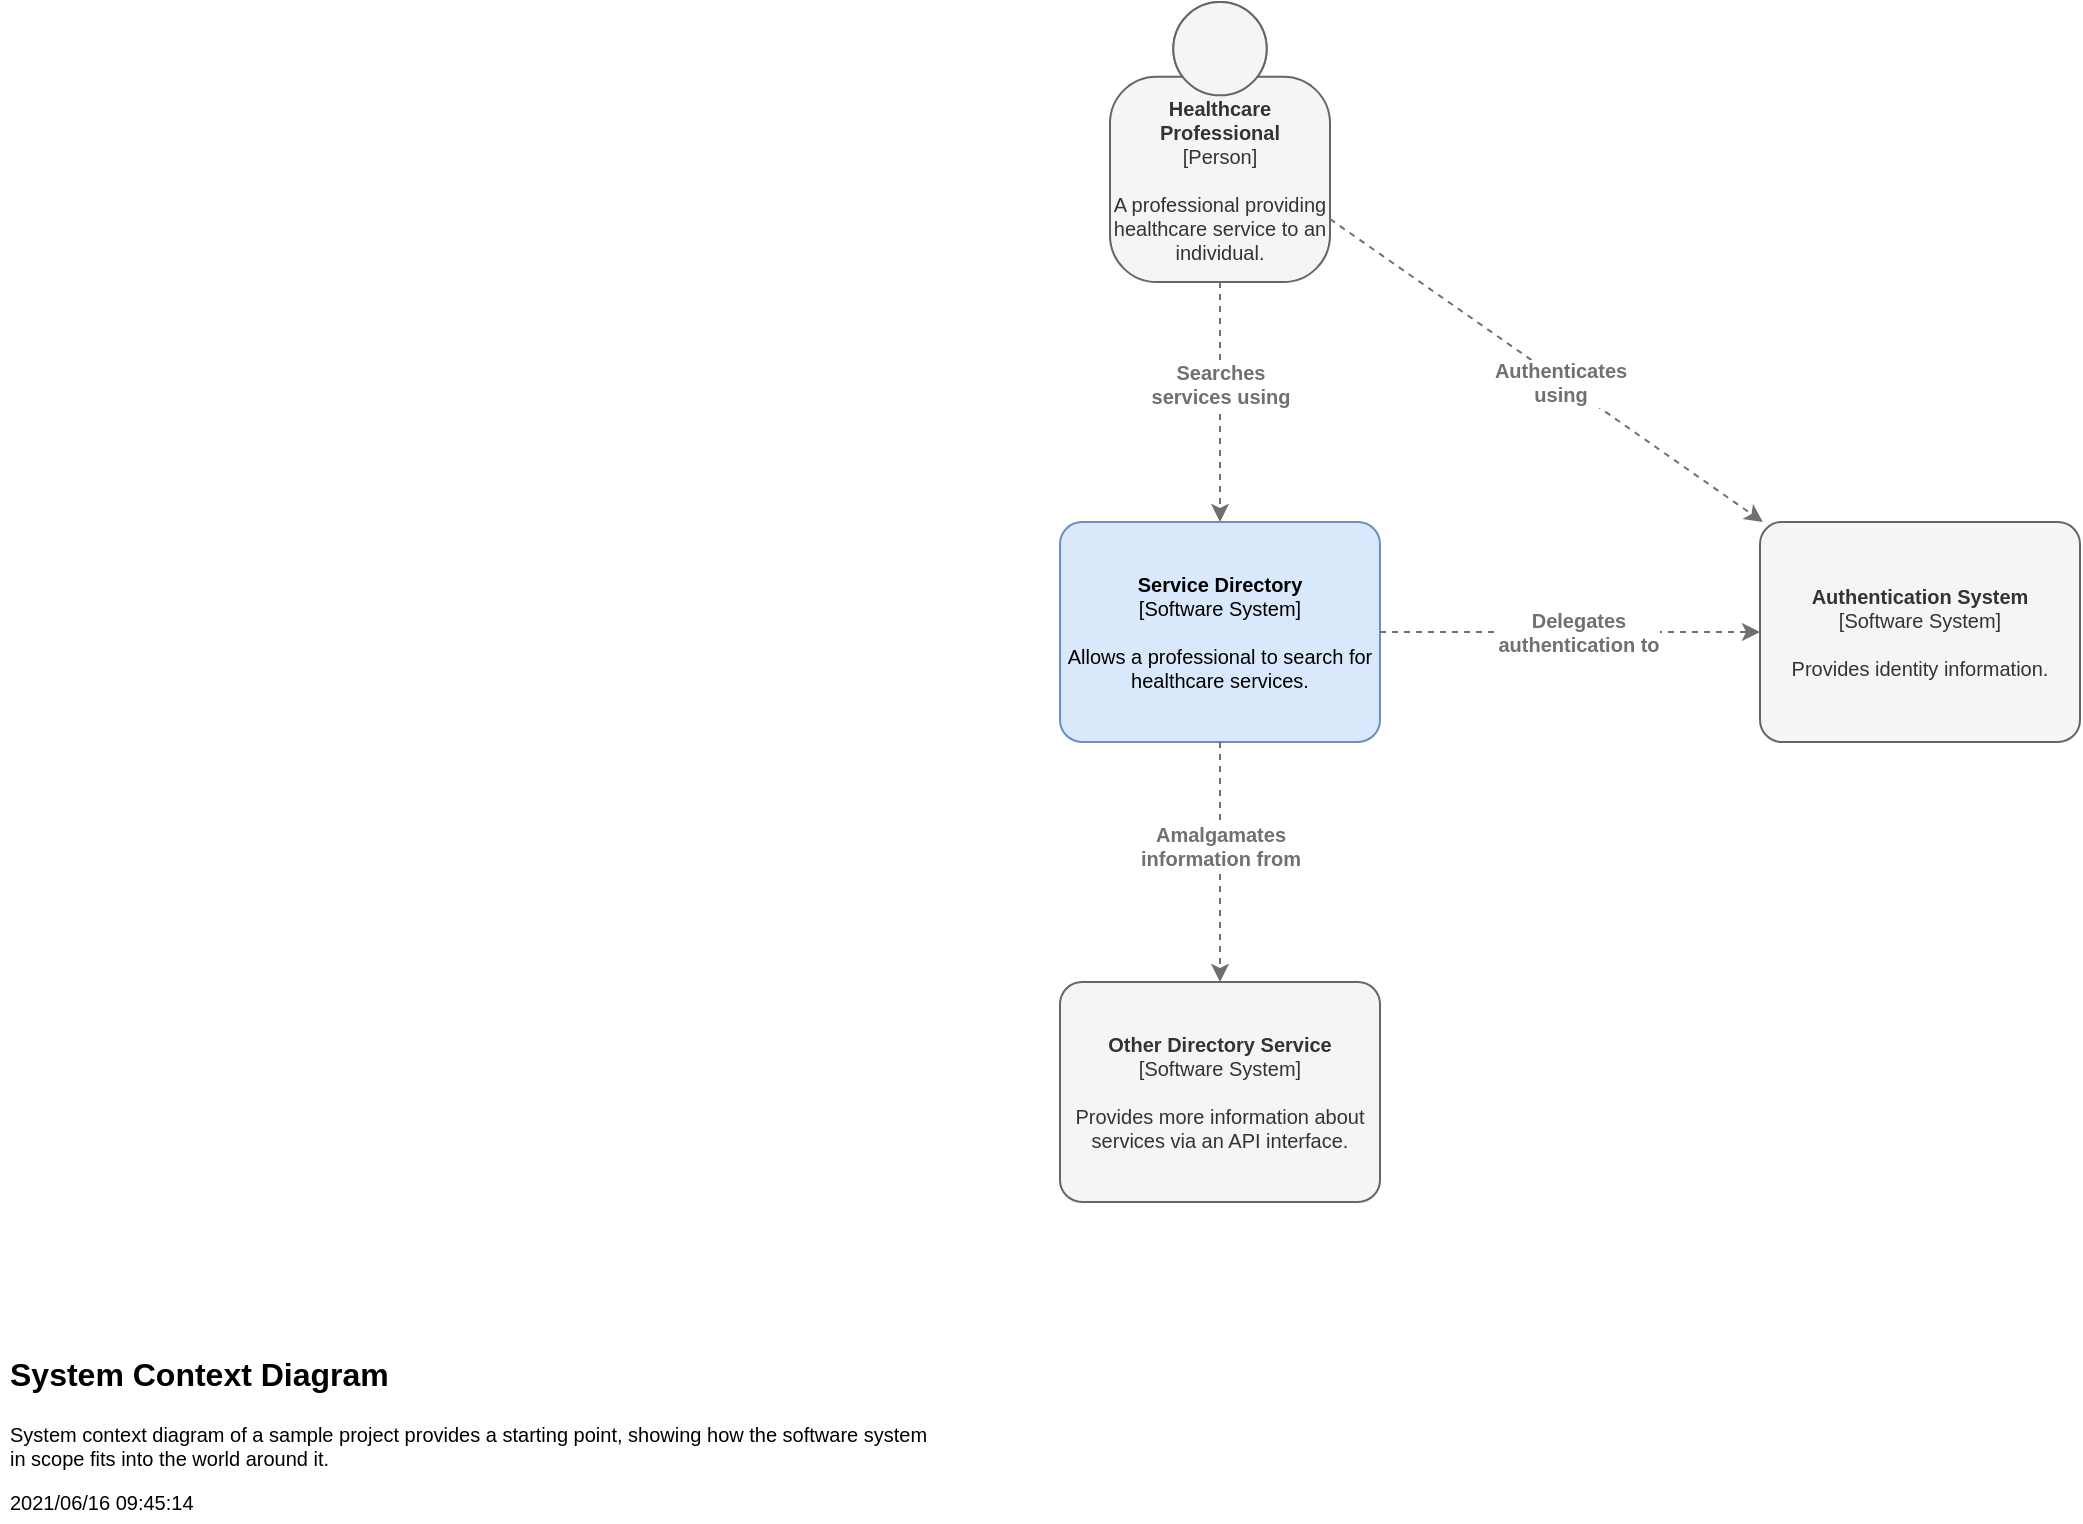 <mxfile version="14.6.13" type="device" pages="3"><diagram id="R_CQTJk-XWYD-eN1cjkx" name="System Context"><mxGraphModel dx="1904" dy="269" grid="1" gridSize="10" guides="1" tooltips="1" connect="1" arrows="1" fold="1" page="1" pageScale="1" pageWidth="1169" pageHeight="827" math="0" shadow="0"><root><mxCell id="0"/><mxCell id="1" parent="0"/><mxCell id="mD7ejkkfHP4uID1mYM-2-1" value="&lt;h1&gt;&lt;font style=&quot;font-size: 16px&quot;&gt;System Context Diagram&lt;/font&gt;&lt;/h1&gt;&lt;p style=&quot;font-size: 10px&quot;&gt;System context diagram of a sample project provides a starting point, showing how the software system in scope fits into the world around it.&lt;/p&gt;&lt;p style=&quot;font-size: 10px&quot;&gt;2021/06/16 09:45:14&lt;br style=&quot;font-size: 10px&quot;&gt;&lt;/p&gt;" style="text;html=1;strokeColor=none;fillColor=none;spacing=5;spacingTop=-20;whiteSpace=wrap;overflow=hidden;rounded=0;fontColor=#000000;align=left;fontSize=10;" parent="1" vertex="1"><mxGeometry x="10" y="1550" width="470" height="90" as="geometry"/></mxCell><object placeholders="1" c4Name="Healthcare&#10;Professional" c4Type="Person" c4Description="A professional providing&#10;healthcare service to an&#10;individual." label="&lt;b style=&quot;font-size: 10px;&quot;&gt;%c4Name%&lt;/b&gt;&lt;div style=&quot;font-size: 10px;&quot;&gt;[%c4Type%]&lt;/div&gt;&lt;br style=&quot;font-size: 10px;&quot;&gt;&lt;div style=&quot;font-size: 10px;&quot;&gt;%c4Description%&lt;/div&gt;" id="c_cI7FWKqmAi53cjHRTA-1"><mxCell style="html=1;dashed=0;whitespace=wrap;fillColor=#f5f5f5;strokeColor=#666666;fontColor=#333333;shape=mxgraph.c4.person;align=center;metaEdit=1;points=[[0.5,0,0],[1,0.5,0],[1,0.75,0],[0.75,1,0],[0.5,1,0],[0.25,1,0],[0,0.75,0],[0,0.5,0]];metaData={&quot;c4Type&quot;:{&quot;editable&quot;:false}};fontSize=10;whiteSpace=wrap;" parent="1" vertex="1"><mxGeometry x="565" y="880" width="110.0" height="140" as="geometry"/></mxCell></object><object placeholders="1" c4Name="Service Directory" c4Type="Software System" c4Description="Allows a professional to search for healthcare services." label="&lt;b style=&quot;font-size: 10px;&quot;&gt;%c4Name%&lt;/b&gt;&lt;div style=&quot;font-size: 10px;&quot;&gt;[%c4Type%]&lt;/div&gt;&lt;br style=&quot;font-size: 10px;&quot;&gt;&lt;div style=&quot;font-size: 10px;&quot;&gt;%c4Description%&lt;/div&gt;" id="c_cI7FWKqmAi53cjHRTA-2"><mxCell style="rounded=1;whiteSpace=wrap;html=1;labelBackgroundColor=none;align=center;arcSize=10;strokeColor=#6c8ebf;metaEdit=1;metaData={&quot;c4Type&quot;:{&quot;editable&quot;:false}};points=[[0.25,0,0],[0.5,0,0],[0.75,0,0],[1,0.25,0],[1,0.5,0],[1,0.75,0],[0.75,1,0],[0.5,1,0],[0.25,1,0],[0,0.75,0],[0,0.5,0],[0,0.25,0]];fontSize=10;fillColor=#dae8fc;" parent="1" vertex="1"><mxGeometry x="540" y="1140" width="160" height="110.0" as="geometry"/></mxCell></object><object placeholders="1" c4Name="Other Directory Service" c4Type="Software System" c4Description="Provides more information about services via an API interface." label="&lt;b style=&quot;font-size: 10px;&quot;&gt;%c4Name%&lt;/b&gt;&lt;div style=&quot;font-size: 10px;&quot;&gt;[%c4Type%]&lt;/div&gt;&lt;br style=&quot;font-size: 10px;&quot;&gt;&lt;div style=&quot;font-size: 10px;&quot;&gt;%c4Description%&lt;/div&gt;" id="c_cI7FWKqmAi53cjHRTA-3"><mxCell style="rounded=1;whiteSpace=wrap;html=1;labelBackgroundColor=none;fillColor=#f5f5f5;fontColor=#333333;align=center;arcSize=10;strokeColor=#666666;metaEdit=1;metaData={&quot;c4Type&quot;:{&quot;editable&quot;:false}};points=[[0.25,0,0],[0.5,0,0],[0.75,0,0],[1,0.25,0],[1,0.5,0],[1,0.75,0],[0.75,1,0],[0.5,1,0],[0.25,1,0],[0,0.75,0],[0,0.5,0],[0,0.25,0]];fontSize=10;" parent="1" vertex="1"><mxGeometry x="540" y="1370" width="160" height="110.0" as="geometry"/></mxCell></object><mxCell id="c_cI7FWKqmAi53cjHRTA-7" value="" style="endArrow=classic;html=1;strokeWidth=1;fontColor=#707070;dashed=1;strokeColor=#707070;" parent="1" source="c_cI7FWKqmAi53cjHRTA-1" target="c_cI7FWKqmAi53cjHRTA-2" edge="1"><mxGeometry width="50" height="50" relative="1" as="geometry"><mxPoint x="770.0" y="1040.0" as="sourcePoint"/><mxPoint x="670.0" y="1150" as="targetPoint"/></mxGeometry></mxCell><mxCell id="c_cI7FWKqmAi53cjHRTA-9" value="Searches&lt;br&gt;services using" style="edgeLabel;html=1;align=center;verticalAlign=middle;resizable=0;points=[];fontSize=10;fontColor=#707070;fontStyle=1" parent="c_cI7FWKqmAi53cjHRTA-7" vertex="1" connectable="0"><mxGeometry x="-0.156" relative="1" as="geometry"><mxPoint as="offset"/></mxGeometry></mxCell><mxCell id="c_cI7FWKqmAi53cjHRTA-8" value="" style="endArrow=classic;html=1;strokeWidth=1;fontColor=#707070;dashed=1;strokeColor=#707070;" parent="1" source="c_cI7FWKqmAi53cjHRTA-2" target="c_cI7FWKqmAi53cjHRTA-3" edge="1"><mxGeometry width="50" height="50" relative="1" as="geometry"><mxPoint x="780.0" y="1030.0" as="sourcePoint"/><mxPoint x="620" y="1370" as="targetPoint"/></mxGeometry></mxCell><mxCell id="c_cI7FWKqmAi53cjHRTA-10" value="Amalgamates&lt;br&gt;information from" style="edgeLabel;html=1;align=center;verticalAlign=middle;resizable=0;points=[];fontSize=10;fontColor=#707070;fontStyle=1" parent="c_cI7FWKqmAi53cjHRTA-8" vertex="1" connectable="0"><mxGeometry x="-0.14" relative="1" as="geometry"><mxPoint as="offset"/></mxGeometry></mxCell><object placeholders="1" c4Name="Authentication System" c4Type="Software System" c4Description="Provides identity information." label="&lt;b style=&quot;font-size: 10px;&quot;&gt;%c4Name%&lt;/b&gt;&lt;div style=&quot;font-size: 10px;&quot;&gt;[%c4Type%]&lt;/div&gt;&lt;br style=&quot;font-size: 10px;&quot;&gt;&lt;div style=&quot;font-size: 10px;&quot;&gt;%c4Description%&lt;/div&gt;" id="90bz4D4AtCoZL4Nhwhhk-1"><mxCell style="rounded=1;whiteSpace=wrap;html=1;labelBackgroundColor=none;fillColor=#f5f5f5;fontColor=#333333;align=center;arcSize=10;strokeColor=#666666;metaEdit=1;metaData={&quot;c4Type&quot;:{&quot;editable&quot;:false}};points=[[0.25,0,0],[0.5,0,0],[0.75,0,0],[1,0.25,0],[1,0.5,0],[1,0.75,0],[0.75,1,0],[0.5,1,0],[0.25,1,0],[0,0.75,0],[0,0.5,0],[0,0.25,0]];fontSize=10;" parent="1" vertex="1"><mxGeometry x="890" y="1140" width="160" height="110.0" as="geometry"/></mxCell></object><mxCell id="90bz4D4AtCoZL4Nhwhhk-2" value="" style="endArrow=classic;html=1;strokeWidth=1;fontColor=#707070;dashed=1;strokeColor=#707070;" parent="1" source="c_cI7FWKqmAi53cjHRTA-2" target="90bz4D4AtCoZL4Nhwhhk-1" edge="1"><mxGeometry width="50" height="50" relative="1" as="geometry"><mxPoint x="630" y="1260" as="sourcePoint"/><mxPoint x="630" y="1380" as="targetPoint"/></mxGeometry></mxCell><mxCell id="90bz4D4AtCoZL4Nhwhhk-3" value="Delegates&lt;br&gt;authentication to" style="edgeLabel;html=1;align=center;verticalAlign=middle;resizable=0;points=[];fontSize=10;fontColor=#707070;fontStyle=1" parent="90bz4D4AtCoZL4Nhwhhk-2" vertex="1" connectable="0"><mxGeometry x="-0.14" relative="1" as="geometry"><mxPoint x="17" as="offset"/></mxGeometry></mxCell><mxCell id="90bz4D4AtCoZL4Nhwhhk-4" value="" style="endArrow=classic;html=1;strokeWidth=1;fontColor=#707070;dashed=1;strokeColor=#707070;" parent="1" source="c_cI7FWKqmAi53cjHRTA-1" target="90bz4D4AtCoZL4Nhwhhk-1" edge="1"><mxGeometry width="50" height="50" relative="1" as="geometry"><mxPoint x="720" y="990.833" as="sourcePoint"/><mxPoint x="920.918" y="1140" as="targetPoint"/></mxGeometry></mxCell><mxCell id="90bz4D4AtCoZL4Nhwhhk-5" value="Authenticates&lt;br&gt;using" style="edgeLabel;html=1;align=center;verticalAlign=middle;resizable=0;points=[];fontSize=10;fontColor=#707070;fontStyle=1" parent="90bz4D4AtCoZL4Nhwhhk-4" vertex="1" connectable="0"><mxGeometry x="-0.14" relative="1" as="geometry"><mxPoint x="22" y="16" as="offset"/></mxGeometry></mxCell></root></mxGraphModel></diagram><diagram name="Container" id="SDpWkb1BzgtkJUogTC5y"><mxGraphModel dx="2298" dy="1323" grid="1" gridSize="10" guides="1" tooltips="1" connect="1" arrows="1" fold="1" page="1" pageScale="1" pageWidth="1654" pageHeight="1169" math="0" shadow="0"><root><mxCell id="c9wnV0N0oK5pYJe4es4D-0"/><mxCell id="c9wnV0N0oK5pYJe4es4D-1" parent="c9wnV0N0oK5pYJe4es4D-0"/><mxCell id="fPYahVte88nzK-9C12Ok-4" value="" style="rounded=0;whiteSpace=wrap;html=1;fontSize=10;fontColor=#707070;strokeColor=#707070;fillColor=none;" parent="c9wnV0N0oK5pYJe4es4D-1" vertex="1"><mxGeometry x="440" y="280" width="720" height="490" as="geometry"/></mxCell><mxCell id="c9wnV0N0oK5pYJe4es4D-2" value="&lt;h1&gt;Container Diagram&lt;/h1&gt;A Container diagram zooms into the software system in scope, showing the high-level technical building blocks.&lt;p&gt;&lt;span&gt;2021/06/16 09:45:14&lt;/span&gt;&lt;br&gt;&lt;/p&gt;" style="text;html=1;strokeColor=none;fillColor=none;spacing=5;spacingTop=-20;whiteSpace=wrap;overflow=hidden;rounded=0;fontColor=#000000;align=left;" parent="c9wnV0N0oK5pYJe4es4D-1" vertex="1"><mxGeometry x="10" y="1050" width="470" height="110" as="geometry"/></mxCell><object placeholders="1" c4Name="Healthcare&#10;Professional" c4Type="Person" c4Description="A professional providing&#10;healthcare service to an&#10;individual." label="&lt;b style=&quot;font-size: 10px;&quot;&gt;%c4Name%&lt;/b&gt;&lt;div style=&quot;font-size: 10px;&quot;&gt;[%c4Type%]&lt;/div&gt;&lt;br style=&quot;font-size: 10px;&quot;&gt;&lt;div style=&quot;font-size: 10px;&quot;&gt;%c4Description%&lt;/div&gt;" id="054oRN3_FJVkXkvam3OB-0"><mxCell style="html=1;dashed=0;whitespace=wrap;fillColor=#f5f5f5;strokeColor=#666666;fontColor=#333333;shape=mxgraph.c4.person;align=center;metaEdit=1;points=[[0.5,0,0],[1,0.5,0],[1,0.75,0],[0.75,1,0],[0.5,1,0],[0.25,1,0],[0,0.75,0],[0,0.5,0]];metaData={&quot;c4Type&quot;:{&quot;editable&quot;:false}};fontSize=10;whiteSpace=wrap;" parent="c9wnV0N0oK5pYJe4es4D-1" vertex="1"><mxGeometry x="750" y="20" width="110.0" height="140" as="geometry"/></mxCell></object><object placeholders="1" c4Name="Other Directory Service" c4Type="Software System" c4Description="Provides more information about services via an API interface." label="&lt;b style=&quot;font-size: 10px;&quot;&gt;%c4Name%&lt;/b&gt;&lt;div style=&quot;font-size: 10px;&quot;&gt;[%c4Type%]&lt;/div&gt;&lt;br style=&quot;font-size: 10px;&quot;&gt;&lt;div style=&quot;font-size: 10px;&quot;&gt;%c4Description%&lt;/div&gt;" id="054oRN3_FJVkXkvam3OB-2"><mxCell style="rounded=1;whiteSpace=wrap;html=1;labelBackgroundColor=none;fillColor=#f5f5f5;fontColor=#333333;align=center;arcSize=10;strokeColor=#666666;metaEdit=1;metaData={&quot;c4Type&quot;:{&quot;editable&quot;:false}};points=[[0.25,0,0],[0.5,0,0],[0.75,0,0],[1,0.25,0],[1,0.5,0],[1,0.75,0],[0.75,1,0],[0.5,1,0],[0.25,1,0],[0,0.75,0],[0,0.5,0],[0,0.25,0]];fontSize=10;" parent="c9wnV0N0oK5pYJe4es4D-1" vertex="1"><mxGeometry x="920" y="920" width="160" height="110.0" as="geometry"/></mxCell></object><mxCell id="054oRN3_FJVkXkvam3OB-3" value="" style="endArrow=classic;html=1;strokeWidth=1;fontColor=#707070;dashed=1;strokeColor=#707070;" parent="c9wnV0N0oK5pYJe4es4D-1" source="054oRN3_FJVkXkvam3OB-0" target="fPYahVte88nzK-9C12Ok-1" edge="1"><mxGeometry width="50" height="50" relative="1" as="geometry"><mxPoint x="977.0" y="390.0" as="sourcePoint"/><mxPoint x="877.0" y="500" as="targetPoint"/></mxGeometry></mxCell><mxCell id="054oRN3_FJVkXkvam3OB-4" value="&lt;b&gt;Visits&lt;br&gt;service.nhs.uk&lt;br&gt;using&lt;/b&gt;&lt;br&gt;[HTTPS]" style="edgeLabel;html=1;align=center;verticalAlign=middle;resizable=0;points=[];fontSize=10;fontColor=#707070;labelBackgroundColor=#ffffff;" parent="054oRN3_FJVkXkvam3OB-3" vertex="1" connectable="0"><mxGeometry x="-0.156" relative="1" as="geometry"><mxPoint x="3" y="-15" as="offset"/></mxGeometry></mxCell><mxCell id="054oRN3_FJVkXkvam3OB-5" value="" style="endArrow=classic;html=1;strokeWidth=1;exitX=0.5;exitY=1;exitDx=0;exitDy=0;exitPerimeter=0;fontColor=#707070;dashed=1;strokeColor=#707070;" parent="c9wnV0N0oK5pYJe4es4D-1" source="fPYahVte88nzK-9C12Ok-3" target="054oRN3_FJVkXkvam3OB-2" edge="1"><mxGeometry width="50" height="50" relative="1" as="geometry"><mxPoint x="987.0" y="380.0" as="sourcePoint"/><mxPoint x="827" y="720" as="targetPoint"/></mxGeometry></mxCell><mxCell id="054oRN3_FJVkXkvam3OB-6" value="&lt;b&gt;Amalgamates&lt;br&gt;information from&lt;/b&gt;&lt;br&gt;[JSON/HTTPS]" style="edgeLabel;html=1;align=center;verticalAlign=middle;resizable=0;points=[];fontSize=10;fontColor=#707070;" parent="054oRN3_FJVkXkvam3OB-5" vertex="1" connectable="0"><mxGeometry x="-0.14" relative="1" as="geometry"><mxPoint y="58" as="offset"/></mxGeometry></mxCell><mxCell id="on4r8Fg5Wh-q7JCar-3j-0" value="" style="endArrow=classic;html=1;strokeWidth=1;fontColor=#707070;dashed=1;strokeColor=#707070;" parent="c9wnV0N0oK5pYJe4es4D-1" source="054oRN3_FJVkXkvam3OB-0" target="fPYahVte88nzK-9C12Ok-2" edge="1"><mxGeometry width="50" height="50" relative="1" as="geometry"><mxPoint x="825.0" y="190" as="sourcePoint"/><mxPoint x="440" y="470" as="targetPoint"/></mxGeometry></mxCell><mxCell id="on4r8Fg5Wh-q7JCar-3j-1" value="Searches&lt;br&gt;services using" style="edgeLabel;html=1;align=center;verticalAlign=middle;resizable=0;points=[];fontSize=10;fontColor=#707070;fontStyle=1" parent="on4r8Fg5Wh-q7JCar-3j-0" vertex="1" connectable="0"><mxGeometry x="-0.156" relative="1" as="geometry"><mxPoint x="-8" y="-15" as="offset"/></mxGeometry></mxCell><object placeholders="1" c4Name="UI Application" c4Type="Container" c4Technology="Nginx" c4Description="Delivers the static content single-page application." label="&lt;b&gt;%c4Name%&lt;/b&gt;&lt;div&gt;[%c4Type%: %c4Technology%]&lt;/div&gt;&lt;br&gt;&lt;div&gt;%c4Description%&lt;/div&gt;" id="fPYahVte88nzK-9C12Ok-1"><mxCell style="rounded=1;whiteSpace=wrap;html=1;labelBackgroundColor=none;align=center;arcSize=10;metaEdit=1;metaData={&quot;c4Type&quot;:{&quot;editable&quot;:false}};points=[[0.25,0,0],[0.5,0,0],[0.75,0,0],[1,0.25,0],[1,0.5,0],[1,0.75,0],[0.75,1,0],[0.5,1,0],[0.25,1,0],[0,0.75,0],[0,0.5,0],[0,0.25,0]];fontSize=10;fillColor=#dae8fc;strokeColor=#6c8ebf;" parent="c9wnV0N0oK5pYJe4es4D-1" vertex="1"><mxGeometry x="520" y="360" width="160" height="110.0" as="geometry"/></mxCell></object><object placeholders="1" c4Name="Single-page Application" c4Type="Container" c4Technology="TypeScript and React" c4Description="Provides all the service search functionality to professionals via their browser." label="&lt;b&gt;%c4Name%&lt;/b&gt;&lt;div&gt;[%c4Type%: %c4Technology%]&lt;/div&gt;&lt;br&gt;&lt;div&gt;%c4Description%&lt;/div&gt;" id="fPYahVte88nzK-9C12Ok-2"><mxCell style="rounded=1;whiteSpace=wrap;html=1;labelBackgroundColor=none;align=center;arcSize=10;metaEdit=1;metaData={&quot;c4Type&quot;:{&quot;editable&quot;:false}};points=[[0.25,0,0],[0.5,0,0],[0.75,0,0],[1,0.25,0],[1,0.5,0],[1,0.75,0],[0.75,1,0],[0.5,1,0],[0.25,1,0],[0,0.75,0],[0,0.5,0],[0,0.25,0]];fontSize=10;fillColor=#dae8fc;strokeColor=#6c8ebf;" parent="c9wnV0N0oK5pYJe4es4D-1" vertex="1"><mxGeometry x="920" y="360" width="160" height="110.0" as="geometry"/></mxCell></object><mxCell id="KEv_U64LMFOzHFfGXM1Y-0" value="" style="endArrow=classic;html=1;strokeWidth=1;fontColor=#707070;dashed=1;strokeColor=#707070;entryX=0;entryY=0.5;entryDx=0;entryDy=0;entryPerimeter=0;exitX=1;exitY=0.5;exitDx=0;exitDy=0;exitPerimeter=0;" parent="c9wnV0N0oK5pYJe4es4D-1" source="fPYahVte88nzK-9C12Ok-1" target="fPYahVte88nzK-9C12Ok-2" edge="1"><mxGeometry x="190" y="230" width="50" height="50" as="geometry"><mxPoint x="795.851" y="200" as="sourcePoint"/><mxPoint x="718.617" y="310" as="targetPoint"/></mxGeometry></mxCell><mxCell id="KEv_U64LMFOzHFfGXM1Y-1" value="Delivers to&lt;br&gt;the user's&lt;br&gt;web browser" style="edgeLabel;html=1;align=center;verticalAlign=middle;resizable=0;points=[];fontSize=10;fontColor=#707070;labelBackgroundColor=#ffffff;fontStyle=1" parent="KEv_U64LMFOzHFfGXM1Y-0" vertex="1" connectable="0"><mxGeometry x="-0.156" relative="1" as="geometry"><mxPoint x="24" as="offset"/></mxGeometry></mxCell><mxCell id="KEv_U64LMFOzHFfGXM1Y-3" value="" style="endArrow=classic;html=1;strokeWidth=1;fontColor=#707070;dashed=1;strokeColor=#707070;exitX=0.5;exitY=1;exitDx=0;exitDy=0;exitPerimeter=0;entryX=0.5;entryY=0;entryDx=0;entryDy=0;entryPerimeter=0;" parent="c9wnV0N0oK5pYJe4es4D-1" source="fPYahVte88nzK-9C12Ok-2" target="fPYahVte88nzK-9C12Ok-3" edge="1"><mxGeometry x="190" y="230" width="50" height="50" as="geometry"><mxPoint x="750.0" y="405" as="sourcePoint"/><mxPoint x="960.0" y="425" as="targetPoint"/></mxGeometry></mxCell><mxCell id="KEv_U64LMFOzHFfGXM1Y-4" value="&lt;b&gt;Makes API&lt;br&gt;calls to&lt;/b&gt;&lt;br&gt;[JSON/HTTPS]" style="edgeLabel;html=1;align=center;verticalAlign=middle;resizable=0;points=[];fontSize=10;fontColor=#707070;labelBackgroundColor=#ffffff;" parent="KEv_U64LMFOzHFfGXM1Y-3" vertex="1" connectable="0"><mxGeometry x="-0.156" relative="1" as="geometry"><mxPoint as="offset"/></mxGeometry></mxCell><object c4Type="Database" c4Technology="PostgreSQL" c4Description="Stores service demographics information." label="%c4Type%&lt;div style=&quot;font-size: 10px;&quot;&gt;[Container:&amp;nbsp;%c4Technology%]&lt;/div&gt;&lt;br style=&quot;font-size: 10px;&quot;&gt;&lt;div style=&quot;font-size: 10px;&quot;&gt;%c4Description%&lt;/div&gt;" placeholders="1" id="KEv_U64LMFOzHFfGXM1Y-5"><mxCell style="shape=cylinder;whiteSpace=wrap;html=1;boundedLbl=1;rounded=0;labelBackgroundColor=none;fontSize=10;align=center;metaEdit=1;points=[[0.5,0,0],[1,0.25,0],[1,0.5,0],[1,0.75,0],[0.5,1,0],[0,0.75,0],[0,0.5,0],[0,0.25,0]];metaData={&quot;c4Type&quot;:{&quot;editable&quot;:true}};fixDash=0;comic=0;fontStyle=0;fillColor=#dae8fc;strokeColor=#6c8ebf;" parent="c9wnV0N0oK5pYJe4es4D-1" vertex="1"><mxGeometry x="520" y="570" width="160" height="140" as="geometry"/></mxCell></object><mxCell id="on4r8Fg5Wh-q7JCar-3j-3" value="&lt;b&gt;Service Directory&lt;/b&gt;&lt;br&gt;[Software System]" style="text;html=1;strokeColor=none;fillColor=none;align=left;verticalAlign=bottom;whiteSpace=wrap;rounded=0;dashed=1;fontSize=10;fontColor=#707070;" parent="c9wnV0N0oK5pYJe4es4D-1" vertex="1"><mxGeometry x="450.004" y="719.997" width="156.22" height="41.538" as="geometry"/></mxCell><object placeholders="1" c4Name="API Application" c4Type="Container" c4Technology="Java and Spring Boot" c4Description="Provides the service search functionality via a JSON/HTTPS API interface. " label="&lt;b&gt;%c4Name%&lt;/b&gt;&lt;div&gt;[%c4Type%: %c4Technology%]&lt;/div&gt;&lt;br&gt;&lt;div&gt;%c4Description%&lt;/div&gt;" id="fPYahVte88nzK-9C12Ok-3"><mxCell style="rounded=1;whiteSpace=wrap;html=1;labelBackgroundColor=none;align=center;arcSize=10;metaEdit=1;metaData={&quot;c4Type&quot;:{&quot;editable&quot;:false}};points=[[0.25,0,0],[0.5,0,0],[0.75,0,0],[1,0.25,0],[1,0.5,0],[1,0.75,0],[0.75,1,0],[0.5,1,0],[0.25,1,0],[0,0.75,0],[0,0.5,0],[0,0.25,0]];fontSize=10;fillColor=#dae8fc;strokeColor=#6c8ebf;" parent="c9wnV0N0oK5pYJe4es4D-1" vertex="1"><mxGeometry x="920" y="585" width="160" height="110.0" as="geometry"/></mxCell></object><mxCell id="x2QhvMl10Yvx4b_fu7cz-0" value="" style="endArrow=classic;html=1;strokeWidth=1;exitX=0;exitY=0.5;exitDx=0;exitDy=0;exitPerimeter=0;fontColor=#707070;dashed=1;strokeColor=#707070;entryX=1;entryY=0.5;entryDx=0;entryDy=0;entryPerimeter=0;" parent="c9wnV0N0oK5pYJe4es4D-1" source="fPYahVte88nzK-9C12Ok-3" target="KEv_U64LMFOzHFfGXM1Y-5" edge="1"><mxGeometry width="50" height="50" relative="1" as="geometry"><mxPoint x="1010.0" y="705" as="sourcePoint"/><mxPoint x="853.304" y="930" as="targetPoint"/></mxGeometry></mxCell><mxCell id="x2QhvMl10Yvx4b_fu7cz-1" value="&lt;b&gt;Reads from&lt;/b&gt;&lt;br&gt;[JDBC]" style="edgeLabel;html=1;align=center;verticalAlign=middle;resizable=0;points=[];fontSize=10;fontColor=#707070;" parent="x2QhvMl10Yvx4b_fu7cz-0" vertex="1" connectable="0"><mxGeometry x="-0.14" relative="1" as="geometry"><mxPoint x="-12" as="offset"/></mxGeometry></mxCell><object placeholders="1" c4Name="Authentication Service" c4Type="Software System" c4Description="Provides identity information." label="&lt;b style=&quot;font-size: 10px;&quot;&gt;%c4Name%&lt;/b&gt;&lt;div style=&quot;font-size: 10px;&quot;&gt;[%c4Type%]&lt;/div&gt;&lt;br style=&quot;font-size: 10px;&quot;&gt;&lt;div style=&quot;font-size: 10px;&quot;&gt;%c4Description%&lt;/div&gt;" id="8QamJHU6VUMPiMeM3koW-0"><mxCell style="rounded=1;whiteSpace=wrap;html=1;labelBackgroundColor=none;fillColor=#f5f5f5;fontColor=#333333;align=center;arcSize=10;strokeColor=#666666;metaEdit=1;metaData={&quot;c4Type&quot;:{&quot;editable&quot;:false}};points=[[0.25,0,0],[0.5,0,0],[0.75,0,0],[1,0.25,0],[1,0.5,0],[1,0.75,0],[0.75,1,0],[0.5,1,0],[0.25,1,0],[0,0.75,0],[0,0.5,0],[0,0.25,0]];fontSize=10;" parent="c9wnV0N0oK5pYJe4es4D-1" vertex="1"><mxGeometry x="1320" y="585" width="160" height="110.0" as="geometry"/></mxCell></object><mxCell id="8QamJHU6VUMPiMeM3koW-1" value="" style="endArrow=classic;html=1;strokeWidth=1;fontColor=#707070;dashed=1;strokeColor=#707070;" parent="c9wnV0N0oK5pYJe4es4D-1" source="fPYahVte88nzK-9C12Ok-3" target="8QamJHU6VUMPiMeM3koW-0" edge="1"><mxGeometry width="50" height="50" relative="1" as="geometry"><mxPoint x="1620" y="640" as="sourcePoint"/><mxPoint x="1710" y="825" as="targetPoint"/></mxGeometry></mxCell><mxCell id="8QamJHU6VUMPiMeM3koW-2" value="Delegates&lt;br&gt;authentication to&lt;br&gt;&lt;span style=&quot;font-weight: normal&quot;&gt;[HTTPS]&lt;/span&gt;" style="edgeLabel;html=1;align=center;verticalAlign=middle;resizable=0;points=[];fontSize=10;fontColor=#707070;fontStyle=1" parent="8QamJHU6VUMPiMeM3koW-1" vertex="1" connectable="0"><mxGeometry x="-0.14" relative="1" as="geometry"><mxPoint x="54" as="offset"/></mxGeometry></mxCell><mxCell id="8QamJHU6VUMPiMeM3koW-3" value="" style="endArrow=classic;html=1;strokeWidth=1;fontColor=#707070;dashed=1;strokeColor=#707070;" parent="c9wnV0N0oK5pYJe4es4D-1" source="054oRN3_FJVkXkvam3OB-0" target="8QamJHU6VUMPiMeM3koW-0" edge="1"><mxGeometry width="50" height="50" relative="1" as="geometry"><mxPoint x="1645" y="434.632" as="sourcePoint"/><mxPoint x="1450" y="650" as="targetPoint"/></mxGeometry></mxCell><mxCell id="8QamJHU6VUMPiMeM3koW-4" value="Authenticates&lt;br&gt;using&lt;br&gt;&lt;span style=&quot;font-weight: normal&quot;&gt;[HTTPS]&lt;/span&gt;" style="edgeLabel;html=1;align=center;verticalAlign=middle;resizable=0;points=[];fontSize=10;fontColor=#707070;fontStyle=1" parent="8QamJHU6VUMPiMeM3koW-3" vertex="1" connectable="0"><mxGeometry x="-0.14" relative="1" as="geometry"><mxPoint x="169" y="156" as="offset"/></mxGeometry></mxCell></root></mxGraphModel></diagram><diagram name="Component" id="gHPoCKmdvPAl263JnfH7"><mxGraphModel dx="1904" dy="1096" grid="1" gridSize="10" guides="1" tooltips="1" connect="1" arrows="1" fold="1" page="1" pageScale="1" pageWidth="1654" pageHeight="1169" math="0" shadow="0"><root><mxCell id="s1QKxg7KObG4GJ_9CcaR-0"/><mxCell id="s1QKxg7KObG4GJ_9CcaR-1" parent="s1QKxg7KObG4GJ_9CcaR-0"/><mxCell id="s1QKxg7KObG4GJ_9CcaR-2" value="&lt;h1&gt;Component Diagram&lt;/h1&gt;A Component diagram zooms into an individual container, showing the components inside it.&lt;p&gt;&lt;span&gt;2021/06/16 09:45:14&lt;/span&gt;&lt;br&gt;&lt;/p&gt;" style="text;html=1;strokeColor=none;fillColor=none;spacing=5;spacingTop=-20;whiteSpace=wrap;overflow=hidden;rounded=0;fontColor=#000000;align=left;" parent="s1QKxg7KObG4GJ_9CcaR-1" vertex="1"><mxGeometry x="10" y="1050" width="470" height="110" as="geometry"/></mxCell><mxCell id="9sTIgIP7gp7ie-EycSoO-0" value="" style="rounded=0;whiteSpace=wrap;html=1;fontSize=10;fontColor=#707070;strokeColor=#707070;fillColor=none;" parent="s1QKxg7KObG4GJ_9CcaR-1" vertex="1"><mxGeometry x="440" y="240" width="840" height="600" as="geometry"/></mxCell><object placeholders="1" c4Name="Other Directory Service" c4Type="Software System" c4Description="Provides more information about services via an API interface." label="&lt;b style=&quot;font-size: 10px;&quot;&gt;%c4Name%&lt;/b&gt;&lt;div style=&quot;font-size: 10px;&quot;&gt;[%c4Type%]&lt;/div&gt;&lt;br style=&quot;font-size: 10px;&quot;&gt;&lt;div style=&quot;font-size: 10px;&quot;&gt;%c4Description%&lt;/div&gt;" id="9sTIgIP7gp7ie-EycSoO-1"><mxCell style="rounded=1;whiteSpace=wrap;html=1;labelBackgroundColor=none;fillColor=#f5f5f5;fontColor=#333333;align=center;arcSize=10;strokeColor=#666666;metaEdit=1;metaData={&quot;c4Type&quot;:{&quot;editable&quot;:false}};points=[[0.25,0,0],[0.5,0,0],[0.75,0,0],[1,0.25,0],[1,0.5,0],[1,0.75,0],[0.75,1,0],[0.5,1,0],[0.25,1,0],[0,0.75,0],[0,0.5,0],[0,0.25,0]];fontSize=10;" parent="s1QKxg7KObG4GJ_9CcaR-1" vertex="1"><mxGeometry x="880" y="935" width="160" height="110.0" as="geometry"/></mxCell></object><mxCell id="9sTIgIP7gp7ie-EycSoO-3" value="" style="endArrow=classic;html=1;strokeWidth=1;fontColor=#707070;dashed=1;strokeColor=#707070;exitX=0.75;exitY=1;exitDx=0;exitDy=0;exitPerimeter=0;entryX=0.5;entryY=0;entryDx=0;entryDy=0;entryPerimeter=0;" parent="s1QKxg7KObG4GJ_9CcaR-1" source="TrcrnzZqdhf3qmetocjD-2" target="TrcrnzZqdhf3qmetocjD-1" edge="1"><mxGeometry width="50" height="50" relative="1" as="geometry"><mxPoint x="1200" y="840" as="sourcePoint"/><mxPoint x="1080.0" y="903" as="targetPoint"/></mxGeometry></mxCell><mxCell id="9sTIgIP7gp7ie-EycSoO-4" value="&lt;b&gt;Amalgamates&lt;br&gt;information from&lt;/b&gt;" style="edgeLabel;html=1;align=center;verticalAlign=middle;resizable=0;points=[];fontSize=10;fontColor=#707070;" parent="9sTIgIP7gp7ie-EycSoO-3" vertex="1" connectable="0"><mxGeometry x="-0.14" relative="1" as="geometry"><mxPoint x="6" y="3" as="offset"/></mxGeometry></mxCell><object placeholders="1" c4Name="Single-page Application" c4Type="Container" c4Technology="TypeScript and React" c4Description="Provides all the service search functionality to professionals via their browser." label="&lt;b&gt;%c4Name%&lt;/b&gt;&lt;div&gt;[%c4Type%: %c4Technology%]&lt;/div&gt;&lt;br&gt;&lt;div&gt;%c4Description%&lt;/div&gt;" id="9sTIgIP7gp7ie-EycSoO-7"><mxCell style="rounded=1;whiteSpace=wrap;html=1;labelBackgroundColor=none;align=center;arcSize=10;metaEdit=1;metaData={&quot;c4Type&quot;:{&quot;editable&quot;:false}};points=[[0.25,0,0],[0.5,0,0],[0.75,0,0],[1,0.25,0],[1,0.5,0],[1,0.75,0],[0.75,1,0],[0.5,1,0],[0.25,1,0],[0,0.75,0],[0,0.5,0],[0,0.25,0]];fontSize=10;fillColor=#dae8fc;strokeColor=#6c8ebf;" parent="s1QKxg7KObG4GJ_9CcaR-1" vertex="1"><mxGeometry x="760" y="40" width="160" height="110.0" as="geometry"/></mxCell></object><mxCell id="9sTIgIP7gp7ie-EycSoO-10" value="" style="endArrow=classic;html=1;strokeWidth=1;fontColor=#707070;dashed=1;strokeColor=#707070;exitX=0.5;exitY=1;exitDx=0;exitDy=0;exitPerimeter=0;" parent="s1QKxg7KObG4GJ_9CcaR-1" source="9sTIgIP7gp7ie-EycSoO-7" target="YaDMYfxn3vKmOuqRNf6--0" edge="1"><mxGeometry x="190" y="230" width="50" height="50" as="geometry"><mxPoint x="750.0" y="405" as="sourcePoint"/><mxPoint x="880" y="320" as="targetPoint"/></mxGeometry></mxCell><mxCell id="9sTIgIP7gp7ie-EycSoO-11" value="&lt;b&gt;Makes API&lt;br&gt;calls to&lt;/b&gt;&lt;br&gt;[JSON/HTTPS]" style="edgeLabel;html=1;align=center;verticalAlign=middle;resizable=0;points=[];fontSize=10;fontColor=#707070;labelBackgroundColor=#ffffff;" parent="9sTIgIP7gp7ie-EycSoO-10" vertex="1" connectable="0"><mxGeometry x="-0.156" relative="1" as="geometry"><mxPoint y="-15" as="offset"/></mxGeometry></mxCell><object c4Type="Database" c4Technology="PostgreSQL" c4Description="Stores service demographics information." label="%c4Type%&lt;div style=&quot;font-size: 10px;&quot;&gt;[Container:&amp;nbsp;%c4Technology%]&lt;/div&gt;&lt;br style=&quot;font-size: 10px;&quot;&gt;&lt;div style=&quot;font-size: 10px;&quot;&gt;%c4Description%&lt;/div&gt;" placeholders="1" id="9sTIgIP7gp7ie-EycSoO-12"><mxCell style="shape=cylinder;whiteSpace=wrap;html=1;boundedLbl=1;rounded=0;labelBackgroundColor=none;fontSize=10;align=center;metaEdit=1;points=[[0.5,0,0],[1,0.25,0],[1,0.5,0],[1,0.75,0],[0.5,1,0],[0,0.75,0],[0,0.5,0],[0,0.25,0]];metaData={&quot;c4Type&quot;:{&quot;editable&quot;:true}};fixDash=0;comic=0;fontStyle=0;fillColor=#dae8fc;strokeColor=#6c8ebf;" parent="s1QKxg7KObG4GJ_9CcaR-1" vertex="1"><mxGeometry x="640" y="920" width="160" height="140" as="geometry"/></mxCell></object><mxCell id="9sTIgIP7gp7ie-EycSoO-13" value="&lt;b&gt;API Application&lt;/b&gt;&lt;br&gt;[Container]" style="text;html=1;strokeColor=none;fillColor=none;align=left;verticalAlign=bottom;whiteSpace=wrap;rounded=0;dashed=1;fontSize=10;fontColor=#707070;" parent="s1QKxg7KObG4GJ_9CcaR-1" vertex="1"><mxGeometry x="450.004" y="789.997" width="156.22" height="41.538" as="geometry"/></mxCell><mxCell id="9sTIgIP7gp7ie-EycSoO-15" value="" style="endArrow=classic;html=1;strokeWidth=1;fontColor=#707070;dashed=1;strokeColor=#707070;exitX=0.5;exitY=1;exitDx=0;exitDy=0;exitPerimeter=0;" parent="s1QKxg7KObG4GJ_9CcaR-1" source="TrcrnzZqdhf3qmetocjD-0" target="9sTIgIP7gp7ie-EycSoO-12" edge="1"><mxGeometry width="50" height="50" relative="1" as="geometry"><mxPoint x="810" y="800" as="sourcePoint"/><mxPoint x="853.304" y="930" as="targetPoint"/></mxGeometry></mxCell><mxCell id="9sTIgIP7gp7ie-EycSoO-16" value="&lt;b&gt;Reads from&lt;/b&gt;&lt;br&gt;[JDBC]" style="edgeLabel;html=1;align=center;verticalAlign=middle;resizable=0;points=[];fontSize=10;fontColor=#707070;" parent="9sTIgIP7gp7ie-EycSoO-15" vertex="1" connectable="0"><mxGeometry x="-0.14" relative="1" as="geometry"><mxPoint y="34" as="offset"/></mxGeometry></mxCell><object placeholders="1" c4Name="Authentication Service" c4Type="Software System" c4Description="Provides identity information." label="&lt;b style=&quot;font-size: 10px;&quot;&gt;%c4Name%&lt;/b&gt;&lt;div style=&quot;font-size: 10px;&quot;&gt;[%c4Type%]&lt;/div&gt;&lt;br style=&quot;font-size: 10px;&quot;&gt;&lt;div style=&quot;font-size: 10px;&quot;&gt;%c4Description%&lt;/div&gt;" id="0mvL33ekEpjw4ximG5k8-0"><mxCell style="rounded=1;whiteSpace=wrap;html=1;labelBackgroundColor=none;fillColor=#f5f5f5;fontColor=#333333;align=center;arcSize=10;strokeColor=#666666;metaEdit=1;metaData={&quot;c4Type&quot;:{&quot;editable&quot;:false}};points=[[0.25,0,0],[0.5,0,0],[0.75,0,0],[1,0.25,0],[1,0.5,0],[1,0.75,0],[0.75,1,0],[0.5,1,0],[0.25,1,0],[0,0.75,0],[0,0.5,0],[0,0.25,0]];fontSize=10;" parent="s1QKxg7KObG4GJ_9CcaR-1" vertex="1"><mxGeometry x="1400" y="280" width="160" height="110.0" as="geometry"/></mxCell></object><mxCell id="0mvL33ekEpjw4ximG5k8-1" value="" style="endArrow=classic;html=1;strokeWidth=1;fontColor=#707070;dashed=1;strokeColor=#707070;" parent="s1QKxg7KObG4GJ_9CcaR-1" source="lcUTgdSXsvsiEZLMSdJc-0" target="0mvL33ekEpjw4ximG5k8-0" edge="1"><mxGeometry width="50" height="50" relative="1" as="geometry"><mxPoint x="1464.623" y="570" as="sourcePoint"/><mxPoint x="2130" y="810" as="targetPoint"/></mxGeometry></mxCell><mxCell id="0mvL33ekEpjw4ximG5k8-2" value="Delegates&lt;br&gt;authentication to&lt;br&gt;&lt;span style=&quot;font-weight: normal&quot;&gt;[HTTPS]&lt;/span&gt;" style="edgeLabel;html=1;align=center;verticalAlign=middle;resizable=0;points=[];fontSize=10;fontColor=#707070;fontStyle=1" parent="0mvL33ekEpjw4ximG5k8-1" vertex="1" connectable="0"><mxGeometry x="-0.14" relative="1" as="geometry"><mxPoint x="31" as="offset"/></mxGeometry></mxCell><object placeholders="1" c4Name="Security Component" c4Type="Component" c4Technology="Spring Bean" c4Description="Checks if user is authenticated and authorised to use the application." label="&lt;b&gt;%c4Name%&lt;/b&gt;&lt;div&gt;[%c4Type%: %c4Technology%]&lt;/div&gt;&lt;br&gt;&lt;div&gt;%c4Description%&lt;/div&gt;" id="lcUTgdSXsvsiEZLMSdJc-0"><mxCell style="rounded=1;whiteSpace=wrap;html=1;labelBackgroundColor=none;align=center;arcSize=10;metaEdit=1;metaData={&quot;c4Type&quot;:{&quot;editable&quot;:false}};points=[[0.25,0,0],[0.5,0,0],[0.75,0,0],[1,0.25,0],[1,0.5,0],[1,0.75,0],[0.75,1,0],[0.5,1,0],[0.25,1,0],[0,0.75,0],[0,0.5,0],[0,0.25,0]];comic=0;fontSize=10;strokeColor=#6c8ebf;fillColor=#dae8fc;" parent="s1QKxg7KObG4GJ_9CcaR-1" vertex="1"><mxGeometry x="1080" y="280" width="160" height="110.0" as="geometry"/></mxCell></object><object placeholders="1" c4Name="API Interface" c4Type="Component" c4Technology="Spring Rest Controller" c4Description="Checks if user is authenticated and authorised to use the application." label="&lt;b&gt;%c4Name%&lt;/b&gt;&lt;div&gt;[%c4Type%: %c4Technology%]&lt;/div&gt;&lt;br&gt;&lt;div&gt;%c4Description%&lt;/div&gt;" id="YaDMYfxn3vKmOuqRNf6--0"><mxCell style="rounded=1;whiteSpace=wrap;html=1;labelBackgroundColor=none;align=center;arcSize=10;metaEdit=1;metaData={&quot;c4Type&quot;:{&quot;editable&quot;:false}};points=[[0.25,0,0],[0.5,0,0],[0.75,0,0],[1,0.25,0],[1,0.5,0],[1,0.75,0],[0.75,1,0],[0.5,1,0],[0.25,1,0],[0,0.75,0],[0,0.5,0],[0,0.25,0]];comic=0;fontSize=10;strokeColor=#6c8ebf;fillColor=#dae8fc;" parent="s1QKxg7KObG4GJ_9CcaR-1" vertex="1"><mxGeometry x="760" y="280" width="160" height="110.0" as="geometry"/></mxCell></object><object placeholders="1" c4Name="Service Search" c4Type="Component" c4Technology="Spring Bean" c4Description="Main service search component." label="&lt;b&gt;%c4Name%&lt;/b&gt;&lt;div&gt;[%c4Type%: %c4Technology%]&lt;/div&gt;&lt;br&gt;&lt;div&gt;%c4Description%&lt;/div&gt;" id="TrcrnzZqdhf3qmetocjD-0"><mxCell style="rounded=1;whiteSpace=wrap;html=1;labelBackgroundColor=none;align=center;arcSize=10;metaEdit=1;metaData={&quot;c4Type&quot;:{&quot;editable&quot;:false}};points=[[0.25,0,0],[0.5,0,0],[0.75,0,0],[1,0.25,0],[1,0.5,0],[1,0.75,0],[0.75,1,0],[0.5,1,0],[0.25,1,0],[0,0.75,0],[0,0.5,0],[0,0.25,0]];comic=0;fontSize=10;strokeColor=#6c8ebf;fillColor=#dae8fc;" parent="s1QKxg7KObG4GJ_9CcaR-1" vertex="1"><mxGeometry x="640" y="680" width="160" height="110.0" as="geometry"/></mxCell></object><object placeholders="1" c4Name="Service Additional Information" c4Type="Component" c4Technology="Spring Bean" c4Description="Supporting service search component." label="&lt;b&gt;%c4Name%&lt;/b&gt;&lt;div&gt;[%c4Type%: %c4Technology%]&lt;/div&gt;&lt;br&gt;&lt;div&gt;%c4Description%&lt;/div&gt;" id="TrcrnzZqdhf3qmetocjD-1"><mxCell style="rounded=1;whiteSpace=wrap;html=1;labelBackgroundColor=none;align=center;arcSize=10;metaEdit=1;metaData={&quot;c4Type&quot;:{&quot;editable&quot;:false}};points=[[0.25,0,0],[0.5,0,0],[0.75,0,0],[1,0.25,0],[1,0.5,0],[1,0.75,0],[0.75,1,0],[0.5,1,0],[0.25,1,0],[0,0.75,0],[0,0.5,0],[0,0.25,0]];comic=0;fontSize=10;strokeColor=#6c8ebf;fillColor=#dae8fc;" parent="s1QKxg7KObG4GJ_9CcaR-1" vertex="1"><mxGeometry x="880" y="680" width="160" height="110.0" as="geometry"/></mxCell></object><object placeholders="1" c4Name="Service Search Aggregate" c4Type="Component" c4Technology="Spring Bean" c4Description="Responds to the service search requests ensuring complete information is provided." label="&lt;b&gt;%c4Name%&lt;/b&gt;&lt;div&gt;[%c4Type%: %c4Technology%]&lt;/div&gt;&lt;br&gt;&lt;div&gt;%c4Description%&lt;/div&gt;" id="TrcrnzZqdhf3qmetocjD-2"><mxCell style="rounded=1;whiteSpace=wrap;html=1;labelBackgroundColor=none;align=center;arcSize=10;metaEdit=1;metaData={&quot;c4Type&quot;:{&quot;editable&quot;:false}};points=[[0.25,0,0],[0.5,0,0],[0.75,0,0],[1,0.25,0],[1,0.5,0],[1,0.75,0],[0.75,1,0],[0.5,1,0],[0.25,1,0],[0,0.75,0],[0,0.5,0],[0,0.25,0]];comic=0;fontSize=10;strokeColor=#6c8ebf;fillColor=#dae8fc;" parent="s1QKxg7KObG4GJ_9CcaR-1" vertex="1"><mxGeometry x="760" y="480" width="160" height="110.0" as="geometry"/></mxCell></object><mxCell id="TrcrnzZqdhf3qmetocjD-3" value="" style="endArrow=classic;html=1;strokeWidth=1;fontColor=#707070;dashed=1;strokeColor=#707070;exitX=0.5;exitY=1;exitDx=0;exitDy=0;exitPerimeter=0;" parent="s1QKxg7KObG4GJ_9CcaR-1" source="TrcrnzZqdhf3qmetocjD-1" target="9sTIgIP7gp7ie-EycSoO-1" edge="1"><mxGeometry width="50" height="50" relative="1" as="geometry"><mxPoint x="670.0" y="705" as="sourcePoint"/><mxPoint x="612.857" y="880" as="targetPoint"/></mxGeometry></mxCell><mxCell id="TrcrnzZqdhf3qmetocjD-4" value="&lt;b&gt;Reads from&lt;/b&gt;&lt;br&gt;[JSON/HTTPS]" style="edgeLabel;html=1;align=center;verticalAlign=middle;resizable=0;points=[];fontSize=10;fontColor=#707070;" parent="TrcrnzZqdhf3qmetocjD-3" vertex="1" connectable="0"><mxGeometry x="-0.14" relative="1" as="geometry"><mxPoint y="28" as="offset"/></mxGeometry></mxCell><mxCell id="TrcrnzZqdhf3qmetocjD-5" value="" style="endArrow=classic;html=1;strokeWidth=1;fontColor=#707070;dashed=1;strokeColor=#707070;exitX=0.25;exitY=1;exitDx=0;exitDy=0;exitPerimeter=0;entryX=0.5;entryY=0;entryDx=0;entryDy=0;entryPerimeter=0;" parent="s1QKxg7KObG4GJ_9CcaR-1" source="TrcrnzZqdhf3qmetocjD-2" target="TrcrnzZqdhf3qmetocjD-0" edge="1"><mxGeometry width="50" height="50" relative="1" as="geometry"><mxPoint x="880.0" y="580" as="sourcePoint"/><mxPoint x="720" y="650" as="targetPoint"/></mxGeometry></mxCell><mxCell id="TrcrnzZqdhf3qmetocjD-6" value="&lt;b&gt;Amalgamates&lt;br&gt;information from&lt;/b&gt;" style="edgeLabel;html=1;align=center;verticalAlign=middle;resizable=0;points=[];fontSize=10;fontColor=#707070;" parent="TrcrnzZqdhf3qmetocjD-5" vertex="1" connectable="0"><mxGeometry x="-0.14" relative="1" as="geometry"><mxPoint x="-6" y="3" as="offset"/></mxGeometry></mxCell><mxCell id="TrcrnzZqdhf3qmetocjD-7" value="" style="endArrow=classic;html=1;strokeWidth=1;fontColor=#707070;dashed=1;strokeColor=#707070;exitX=1;exitY=0.5;exitDx=0;exitDy=0;exitPerimeter=0;entryX=0;entryY=0.5;entryDx=0;entryDy=0;entryPerimeter=0;" parent="s1QKxg7KObG4GJ_9CcaR-1" source="YaDMYfxn3vKmOuqRNf6--0" target="lcUTgdSXsvsiEZLMSdJc-0" edge="1"><mxGeometry width="50" height="50" relative="1" as="geometry"><mxPoint x="870.0" y="595" as="sourcePoint"/><mxPoint x="920.0" y="660" as="targetPoint"/></mxGeometry></mxCell><mxCell id="TrcrnzZqdhf3qmetocjD-8" value="&lt;b&gt;Checks access&lt;br&gt;using&lt;br&gt;&lt;/b&gt;" style="edgeLabel;html=1;align=center;verticalAlign=middle;resizable=0;points=[];fontSize=10;fontColor=#707070;" parent="TrcrnzZqdhf3qmetocjD-7" vertex="1" connectable="0"><mxGeometry x="-0.14" relative="1" as="geometry"><mxPoint x="2" as="offset"/></mxGeometry></mxCell><mxCell id="TrcrnzZqdhf3qmetocjD-9" value="" style="endArrow=classic;html=1;strokeWidth=1;fontColor=#707070;dashed=1;strokeColor=#707070;exitX=0.5;exitY=1;exitDx=0;exitDy=0;exitPerimeter=0;entryX=0.5;entryY=0;entryDx=0;entryDy=0;entryPerimeter=0;" parent="s1QKxg7KObG4GJ_9CcaR-1" source="YaDMYfxn3vKmOuqRNf6--0" target="TrcrnzZqdhf3qmetocjD-2" edge="1"><mxGeometry width="50" height="50" relative="1" as="geometry"><mxPoint x="930.0" y="345" as="sourcePoint"/><mxPoint x="1090.0" y="345" as="targetPoint"/></mxGeometry></mxCell><mxCell id="TrcrnzZqdhf3qmetocjD-10" value="&lt;b&gt;Searches services&lt;br&gt;using&lt;br&gt;&lt;/b&gt;" style="edgeLabel;html=1;align=center;verticalAlign=middle;resizable=0;points=[];fontSize=10;fontColor=#707070;" parent="TrcrnzZqdhf3qmetocjD-9" vertex="1" connectable="0"><mxGeometry x="-0.14" relative="1" as="geometry"><mxPoint x="-1" y="3" as="offset"/></mxGeometry></mxCell></root></mxGraphModel></diagram></mxfile>